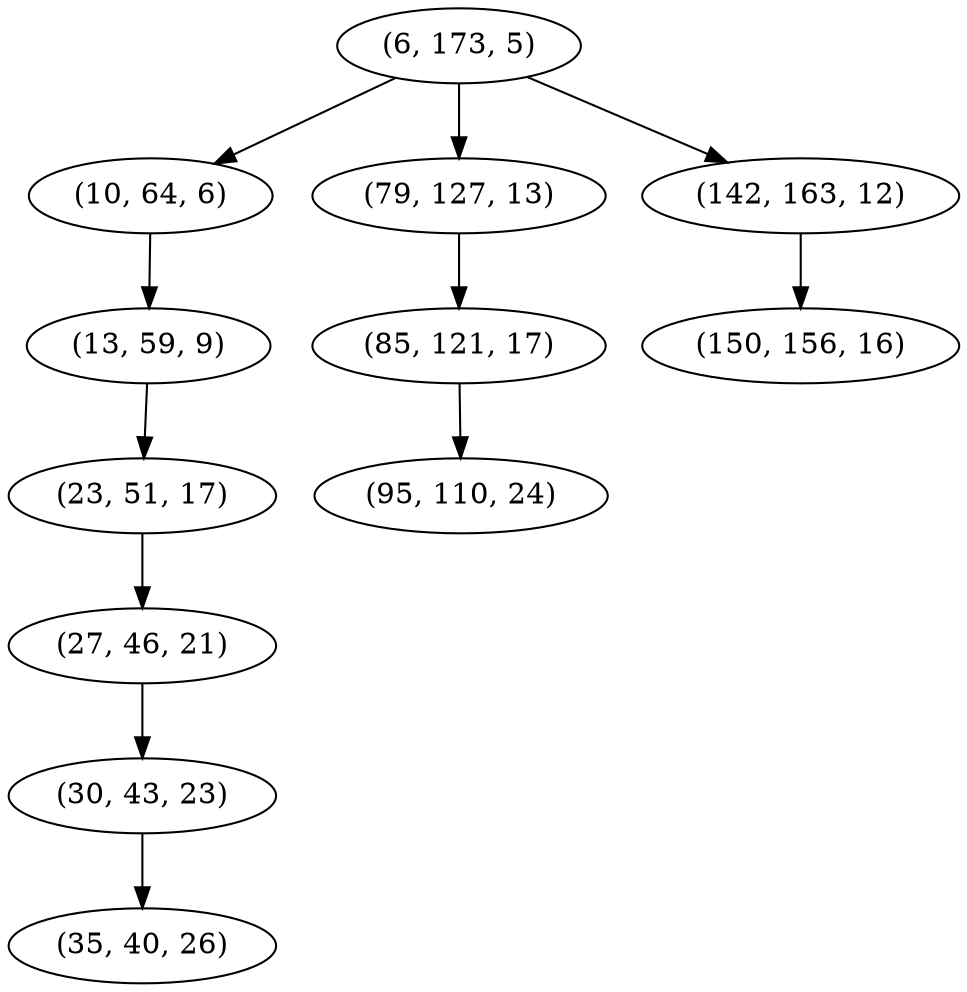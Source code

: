 digraph tree {
    "(6, 173, 5)";
    "(10, 64, 6)";
    "(13, 59, 9)";
    "(23, 51, 17)";
    "(27, 46, 21)";
    "(30, 43, 23)";
    "(35, 40, 26)";
    "(79, 127, 13)";
    "(85, 121, 17)";
    "(95, 110, 24)";
    "(142, 163, 12)";
    "(150, 156, 16)";
    "(6, 173, 5)" -> "(10, 64, 6)";
    "(6, 173, 5)" -> "(79, 127, 13)";
    "(6, 173, 5)" -> "(142, 163, 12)";
    "(10, 64, 6)" -> "(13, 59, 9)";
    "(13, 59, 9)" -> "(23, 51, 17)";
    "(23, 51, 17)" -> "(27, 46, 21)";
    "(27, 46, 21)" -> "(30, 43, 23)";
    "(30, 43, 23)" -> "(35, 40, 26)";
    "(79, 127, 13)" -> "(85, 121, 17)";
    "(85, 121, 17)" -> "(95, 110, 24)";
    "(142, 163, 12)" -> "(150, 156, 16)";
}
